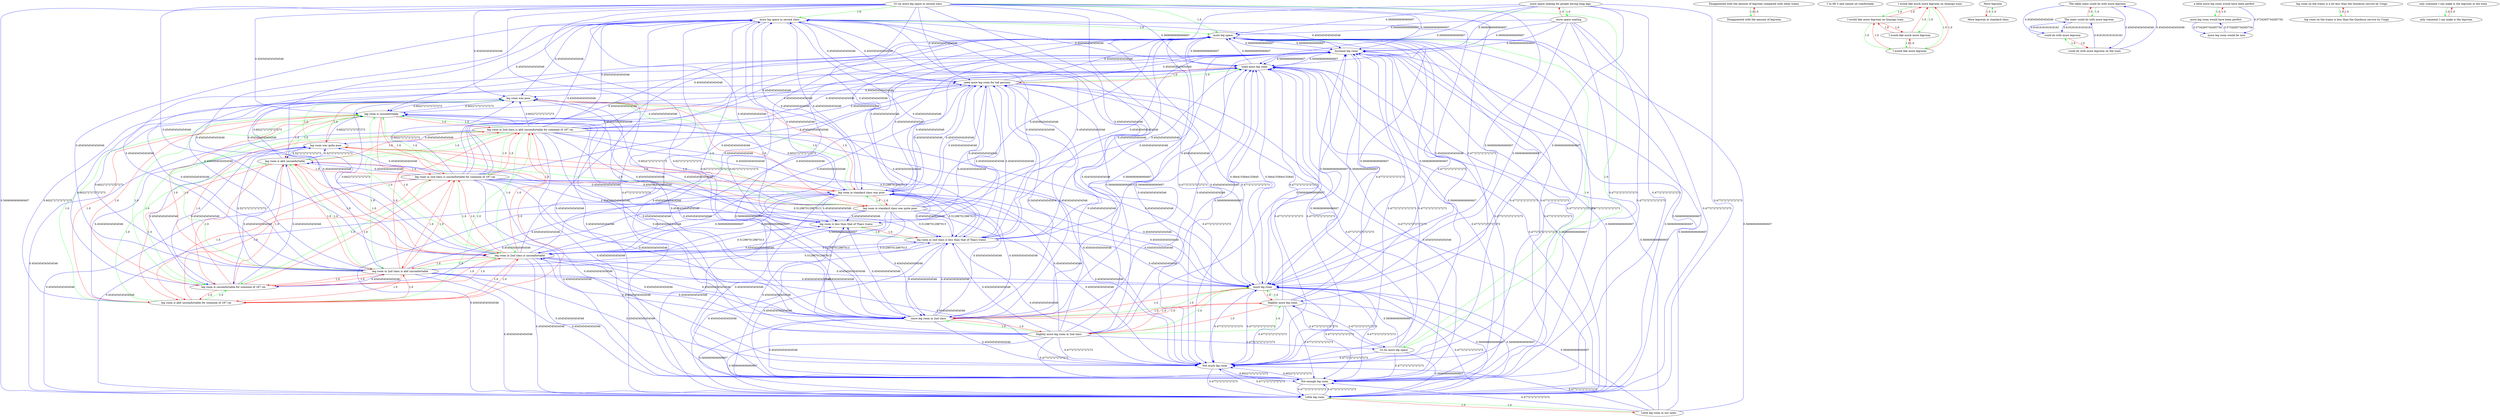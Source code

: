 digraph rawGraph {
"10 cm more leg space in second class";"more leg space in second class";"more leg space";"10 cm more leg space";"Disappointed with the amount of legroom compared with other trains";"Disappointed with the amount of legroom";"I 'm 6ft 5 and cannot sit comfortably";"I would like much more legroom on Quasigo train";"I would like more legroom on Quasigo train";"I would like more legroom";"I would like much more legroom";"Increase leg room";"Little leg room in our seats";"Little leg room";"More legroom";"More legroom in standard class";"Not enough leg room";"Not much leg room";"Slightly more leg room in 2nd class";"more leg room in 2nd class";"more leg room";"Slightly more leg room";"The table seats could do with more legroom";"The seats could do with more legroom";"a little more leg room would have been perfect";"more leg room would have been perfect";"could do with more legroom on the train";"could do with more legroom";"leg room in 2nd class is abit uncomfortable for someone of 187 cm";"leg room is abit uncomfortable for someone of 187 cm";"leg room is abit uncomfortable";"leg room is uncomfortable";"leg room is uncomfortable for someone of 187 cm";"leg room in 2nd class is abit uncomfortable";"leg room in 2nd class is uncomfortable";"leg room in 2nd class is uncomfortable for someone of 187 cm";"leg room in 2nd class is less than that of Thays trains";"leg room is less than that of Thays trains";"leg room in standard class was quite poor";"leg room in standard class was poor";"leg room was poor";"leg room was quite poor";"leg room on the trains is a lot less than the Quicksun service by Unigo";"leg room on the trains is less than the Quicksun service by Unigo";"more leg room would be nice";"more space seating for people having long legs";"more space seating";"need more leg room for tall persons";"need more leg room";"only comment I can make is the legroom in the train";"only comment I can make is the legroom";"10 cm more leg space in second class" -> "more leg space in second class" [label=1.0] [color=green]
"more leg space in second class" -> "more leg space" [label=1.0] [color=green]
"10 cm more leg space in second class" -> "10 cm more leg space" [label=1.0] [color=green]
"10 cm more leg space" -> "more leg space" [label=1.0] [color=green]
"10 cm more leg space in second class" -> "more leg space" [label=1.0] [color=green]
"Disappointed with the amount of legroom compared with other trains" -> "Disappointed with the amount of legroom" [label=1.0] [color=green]
"Disappointed with the amount of legroom" -> "Disappointed with the amount of legroom compared with other trains" [label=1.0] [color=red]
"I would like much more legroom on Quasigo train" -> "I would like more legroom on Quasigo train" [label=1.0] [color=green]
"I would like more legroom on Quasigo train" -> "I would like more legroom" [label=1.0] [color=green]
"I would like much more legroom on Quasigo train" -> "I would like much more legroom" [label=1.0] [color=green]
"I would like much more legroom" -> "I would like more legroom" [label=1.0] [color=green]
"I would like much more legroom on Quasigo train" -> "I would like more legroom" [label=1.0] [color=green]
"I would like more legroom on Quasigo train" -> "I would like much more legroom on Quasigo train" [label=1.0] [color=red]
"I would like more legroom on Quasigo train" -> "I would like much more legroom" [label=1.0] [color=red]
"I would like more legroom" -> "I would like much more legroom on Quasigo train" [label=1.0] [color=red]
"I would like more legroom" -> "I would like more legroom on Quasigo train" [label=1.0] [color=red]
"I would like more legroom" -> "I would like much more legroom" [label=1.0] [color=red]
"I would like much more legroom" -> "I would like much more legroom on Quasigo train" [label=1.0] [color=red]
"I would like much more legroom" -> "I would like more legroom on Quasigo train" [label=1.0] [color=red]
"Little leg room in our seats" -> "Little leg room" [label=1.0] [color=green]
"Little leg room" -> "Little leg room in our seats" [label=1.0] [color=red]
"Increase leg room" -> "Little leg room" [label=0.5606060606060607] [color=blue]
"Little leg room" -> "Increase leg room" [label=0.5606060606060607] [color=blue]
"More legroom in standard class" -> "More legroom" [label=1.0] [color=green]
"More legroom" -> "More legroom in standard class" [label=1.0] [color=red]
"Not enough leg room" -> "Not much leg room" [label=0.6022727272727273] [color=blue]
"Not much leg room" -> "Not enough leg room" [label=0.6022727272727273] [color=blue]
"Slightly more leg room in 2nd class" -> "more leg room in 2nd class" [label=1.0] [color=green]
"more leg room in 2nd class" -> "more leg room" [label=1.0] [color=green]
"Slightly more leg room in 2nd class" -> "Slightly more leg room" [label=1.0] [color=green]
"Slightly more leg room" -> "more leg room" [label=1.0] [color=green]
"Slightly more leg room in 2nd class" -> "more leg room" [label=1.0] [color=green]
"more leg room in 2nd class" -> "Slightly more leg room in 2nd class" [label=1.0] [color=red]
"more leg room in 2nd class" -> "Slightly more leg room" [label=1.0] [color=red]
"more leg room" -> "Slightly more leg room in 2nd class" [label=1.0] [color=red]
"more leg room" -> "more leg room in 2nd class" [label=1.0] [color=red]
"more leg room" -> "Slightly more leg room" [label=1.0] [color=red]
"Slightly more leg room" -> "Slightly more leg room in 2nd class" [label=1.0] [color=red]
"Slightly more leg room" -> "more leg room in 2nd class" [label=1.0] [color=red]
"more leg space" -> "more leg room" [label=0.5606060606060607] [color=blue]
"more leg room" -> "more leg space" [label=0.5606060606060607] [color=blue]
"10 cm more leg space" -> "Slightly more leg room" [label=0.4772727272727273] [color=blue]
"more leg space in second class" -> "more leg room in 2nd class" [label=0.6272727272727273] [color=blue]
"more leg room in 2nd class" -> "more leg space in second class" [label=0.6272727272727273] [color=blue]
"Slightly more leg room" -> "10 cm more leg space" [label=0.4772727272727273] [color=blue]
"Increase leg room" -> "more leg room" [label=0.5606060606060607] [color=blue]
"more leg room" -> "Increase leg room" [label=0.5606060606060607] [color=blue]
"more leg room" -> "Little leg room" [label=0.5606060606060607] [color=blue]
"Little leg room" -> "more leg room" [label=0.5606060606060607] [color=blue]
"The table seats could do with more legroom" -> "The seats could do with more legroom" [label=1.0] [color=green]
"The seats could do with more legroom" -> "The table seats could do with more legroom" [label=1.0] [color=red]
"a little more leg room would have been perfect" -> "more leg room would have been perfect" [label=1.0] [color=green]
"more leg room would have been perfect" -> "a little more leg room would have been perfect" [label=1.0] [color=red]
"could do with more legroom on the train" -> "could do with more legroom" [label=1.0] [color=green]
"could do with more legroom" -> "could do with more legroom on the train" [label=1.0] [color=red]
"could do with more legroom" -> "The seats could do with more legroom" [label=0.6161616161616161] [color=blue]
"The seats could do with more legroom" -> "could do with more legroom" [label=0.6161616161616161] [color=blue]
"The table seats could do with more legroom" -> "could do with more legroom on the train" [label=0.4545454545454546] [color=blue]
"could do with more legroom on the train" -> "The table seats could do with more legroom" [label=0.4545454545454546] [color=blue]
"leg room in 2nd class is abit uncomfortable for someone of 187 cm" -> "leg room is abit uncomfortable for someone of 187 cm" [label=1.0] [color=green]
"leg room is abit uncomfortable for someone of 187 cm" -> "leg room is abit uncomfortable" [label=1.0] [color=green]
"leg room is abit uncomfortable" -> "leg room is uncomfortable" [label=1.0] [color=green]
"leg room is abit uncomfortable for someone of 187 cm" -> "leg room is uncomfortable for someone of 187 cm" [label=1.0] [color=green]
"leg room is uncomfortable for someone of 187 cm" -> "leg room is uncomfortable" [label=1.0] [color=green]
"leg room in 2nd class is abit uncomfortable for someone of 187 cm" -> "leg room in 2nd class is abit uncomfortable" [label=1.0] [color=green]
"leg room in 2nd class is abit uncomfortable" -> "leg room is abit uncomfortable" [label=1.0] [color=green]
"leg room in 2nd class is abit uncomfortable" -> "leg room in 2nd class is uncomfortable" [label=1.0] [color=green]
"leg room in 2nd class is uncomfortable" -> "leg room is uncomfortable" [label=1.0] [color=green]
"leg room in 2nd class is abit uncomfortable for someone of 187 cm" -> "leg room in 2nd class is uncomfortable for someone of 187 cm" [label=1.0] [color=green]
"leg room in 2nd class is uncomfortable for someone of 187 cm" -> "leg room is uncomfortable for someone of 187 cm" [label=1.0] [color=green]
"leg room in 2nd class is uncomfortable for someone of 187 cm" -> "leg room in 2nd class is uncomfortable" [label=1.0] [color=green]
"leg room in 2nd class is abit uncomfortable for someone of 187 cm" -> "leg room in 2nd class is uncomfortable" [label=1.0] [color=green]
"leg room in 2nd class is abit uncomfortable for someone of 187 cm" -> "leg room is abit uncomfortable" [label=1.0] [color=green]
"leg room in 2nd class is abit uncomfortable for someone of 187 cm" -> "leg room is uncomfortable for someone of 187 cm" [label=1.0] [color=green]
"leg room is abit uncomfortable for someone of 187 cm" -> "leg room is uncomfortable" [label=1.0] [color=green]
"leg room in 2nd class is abit uncomfortable" -> "leg room is uncomfortable" [label=1.0] [color=green]
"leg room in 2nd class is uncomfortable for someone of 187 cm" -> "leg room is uncomfortable" [label=1.0] [color=green]
"leg room in 2nd class is abit uncomfortable for someone of 187 cm" -> "leg room is uncomfortable" [label=1.0] [color=green]
"leg room is abit uncomfortable for someone of 187 cm" -> "leg room in 2nd class is abit uncomfortable for someone of 187 cm" [label=1.0] [color=red]
"leg room is abit uncomfortable for someone of 187 cm" -> "leg room in 2nd class is abit uncomfortable" [label=1.0] [color=red]
"leg room is abit uncomfortable for someone of 187 cm" -> "leg room in 2nd class is uncomfortable" [label=1.0] [color=red]
"leg room is abit uncomfortable for someone of 187 cm" -> "leg room in 2nd class is uncomfortable for someone of 187 cm" [label=1.0] [color=red]
"leg room is abit uncomfortable" -> "leg room in 2nd class is abit uncomfortable for someone of 187 cm" [label=1.0] [color=red]
"leg room is abit uncomfortable" -> "leg room is abit uncomfortable for someone of 187 cm" [label=1.0] [color=red]
"leg room is abit uncomfortable" -> "leg room is uncomfortable for someone of 187 cm" [label=1.0] [color=red]
"leg room is abit uncomfortable" -> "leg room in 2nd class is abit uncomfortable" [label=1.0] [color=red]
"leg room is abit uncomfortable" -> "leg room in 2nd class is uncomfortable" [label=1.0] [color=red]
"leg room is abit uncomfortable" -> "leg room in 2nd class is uncomfortable for someone of 187 cm" [label=1.0] [color=red]
"leg room is uncomfortable" -> "leg room in 2nd class is abit uncomfortable for someone of 187 cm" [label=1.0] [color=red]
"leg room is uncomfortable" -> "leg room is abit uncomfortable for someone of 187 cm" [label=1.0] [color=red]
"leg room is uncomfortable" -> "leg room is abit uncomfortable" [label=1.0] [color=red]
"leg room is uncomfortable" -> "leg room is uncomfortable for someone of 187 cm" [label=1.0] [color=red]
"leg room is uncomfortable" -> "leg room in 2nd class is abit uncomfortable" [label=1.0] [color=red]
"leg room is uncomfortable" -> "leg room in 2nd class is uncomfortable" [label=1.0] [color=red]
"leg room is uncomfortable" -> "leg room in 2nd class is uncomfortable for someone of 187 cm" [label=1.0] [color=red]
"leg room is uncomfortable for someone of 187 cm" -> "leg room in 2nd class is abit uncomfortable for someone of 187 cm" [label=1.0] [color=red]
"leg room is uncomfortable for someone of 187 cm" -> "leg room is abit uncomfortable for someone of 187 cm" [label=1.0] [color=red]
"leg room is uncomfortable for someone of 187 cm" -> "leg room is abit uncomfortable" [label=1.0] [color=red]
"leg room is uncomfortable for someone of 187 cm" -> "leg room in 2nd class is abit uncomfortable" [label=1.0] [color=red]
"leg room is uncomfortable for someone of 187 cm" -> "leg room in 2nd class is uncomfortable" [label=1.0] [color=red]
"leg room is uncomfortable for someone of 187 cm" -> "leg room in 2nd class is uncomfortable for someone of 187 cm" [label=1.0] [color=red]
"leg room in 2nd class is abit uncomfortable" -> "leg room in 2nd class is abit uncomfortable for someone of 187 cm" [label=1.0] [color=red]
"leg room in 2nd class is abit uncomfortable" -> "leg room is abit uncomfortable for someone of 187 cm" [label=1.0] [color=red]
"leg room in 2nd class is abit uncomfortable" -> "leg room is uncomfortable for someone of 187 cm" [label=1.0] [color=red]
"leg room in 2nd class is abit uncomfortable" -> "leg room in 2nd class is uncomfortable for someone of 187 cm" [label=1.0] [color=red]
"leg room in 2nd class is uncomfortable" -> "leg room in 2nd class is abit uncomfortable for someone of 187 cm" [label=1.0] [color=red]
"leg room in 2nd class is uncomfortable" -> "leg room is abit uncomfortable for someone of 187 cm" [label=1.0] [color=red]
"leg room in 2nd class is uncomfortable" -> "leg room is abit uncomfortable" [label=1.0] [color=red]
"leg room in 2nd class is uncomfortable" -> "leg room is uncomfortable for someone of 187 cm" [label=1.0] [color=red]
"leg room in 2nd class is uncomfortable" -> "leg room in 2nd class is abit uncomfortable" [label=1.0] [color=red]
"leg room in 2nd class is uncomfortable" -> "leg room in 2nd class is uncomfortable for someone of 187 cm" [label=1.0] [color=red]
"leg room in 2nd class is uncomfortable for someone of 187 cm" -> "leg room in 2nd class is abit uncomfortable for someone of 187 cm" [label=1.0] [color=red]
"leg room in 2nd class is uncomfortable for someone of 187 cm" -> "leg room is abit uncomfortable for someone of 187 cm" [label=1.0] [color=red]
"leg room in 2nd class is uncomfortable for someone of 187 cm" -> "leg room is abit uncomfortable" [label=1.0] [color=red]
"leg room in 2nd class is uncomfortable for someone of 187 cm" -> "leg room in 2nd class is abit uncomfortable" [label=1.0] [color=red]
"more leg room in 2nd class" -> "leg room in 2nd class is uncomfortable" [label=0.4545454545454546] [color=blue]
"leg room in 2nd class is uncomfortable" -> "more leg room in 2nd class" [label=0.4545454545454546] [color=blue]
"leg room in 2nd class is less than that of Thays trains" -> "leg room is less than that of Thays trains" [label=1.0] [color=green]
"leg room is less than that of Thays trains" -> "leg room in 2nd class is less than that of Thays trains" [label=1.0] [color=red]
"leg room in 2nd class is uncomfortable" -> "leg room in 2nd class is less than that of Thays trains" [label=0.512987012987013] [color=blue]
"leg room in 2nd class is less than that of Thays trains" -> "leg room in 2nd class is uncomfortable" [label=0.512987012987013] [color=blue]
"leg room in standard class was quite poor" -> "leg room in standard class was poor" [label=1.0] [color=green]
"leg room in standard class was poor" -> "leg room was poor" [label=1.0] [color=green]
"leg room in standard class was quite poor" -> "leg room was quite poor" [label=1.0] [color=green]
"leg room was quite poor" -> "leg room was poor" [label=1.0] [color=green]
"leg room in standard class was quite poor" -> "leg room was poor" [label=1.0] [color=green]
"leg room in standard class was poor" -> "leg room in standard class was quite poor" [label=1.0] [color=red]
"leg room in standard class was poor" -> "leg room was quite poor" [label=1.0] [color=red]
"leg room was poor" -> "leg room in standard class was quite poor" [label=1.0] [color=red]
"leg room was poor" -> "leg room in standard class was poor" [label=1.0] [color=red]
"leg room was poor" -> "leg room was quite poor" [label=1.0] [color=red]
"leg room was quite poor" -> "leg room in standard class was quite poor" [label=1.0] [color=red]
"leg room was quite poor" -> "leg room in standard class was poor" [label=1.0] [color=red]
"leg room was poor" -> "leg room is uncomfortable" [label=0.6022727272727273] [color=blue]
"leg room is uncomfortable" -> "leg room was poor" [label=0.6022727272727273] [color=blue]
"leg room is uncomfortable for someone of 187 cm" -> "leg room was quite poor" [label=0.4545454545454546] [color=blue]
"leg room is abit uncomfortable" -> "leg room was quite poor" [label=0.5272727272727273] [color=blue]
"leg room in 2nd class is uncomfortable" -> "leg room in standard class was poor" [label=0.5606060606060607] [color=blue]
"leg room was quite poor" -> "leg room is uncomfortable for someone of 187 cm" [label=0.4545454545454546] [color=blue]
"leg room was quite poor" -> "leg room is abit uncomfortable" [label=0.5272727272727273] [color=blue]
"leg room in standard class was poor" -> "leg room in 2nd class is uncomfortable" [label=0.5606060606060607] [color=blue]
"leg room on the trains is a lot less than the Quicksun service by Unigo" -> "leg room on the trains is less than the Quicksun service by Unigo" [label=1.0] [color=green]
"leg room on the trains is less than the Quicksun service by Unigo" -> "leg room on the trains is a lot less than the Quicksun service by Unigo" [label=1.0] [color=red]
"more leg room would be nice" -> "more leg room would have been perfect" [label=0.5734265734265734] [color=blue]
"more leg room would have been perfect" -> "more leg room would be nice" [label=0.5734265734265734] [color=blue]
"more space seating for people having long legs" -> "more space seating" [label=1.0] [color=green]
"more space seating" -> "more space seating for people having long legs" [label=1.0] [color=red]
"more space seating" -> "more leg room" [label=0.5606060606060607] [color=blue]
"need more leg room for tall persons" -> "need more leg room" [label=1.0] [color=green]
"need more leg room" -> "need more leg room for tall persons" [label=1.0] [color=red]
"Not enough leg room" -> "need more leg room" [label=0.4772727272727273] [color=blue]
"need more leg room" -> "Not enough leg room" [label=0.4772727272727273] [color=blue]
"more leg room" -> "need more leg room" [label=0.5844155844155845] [color=blue]
"need more leg room" -> "more leg room" [label=0.5844155844155845] [color=blue]
"more leg room in 2nd class" -> "need more leg room for tall persons" [label=0.4545454545454546] [color=blue]
"need more leg room for tall persons" -> "more leg room in 2nd class" [label=0.5454545454545454] [color=blue]
"need more leg room for tall persons" -> "more leg space in second class" [label=0.4545454545454546] [color=blue]
"need more leg room" -> "Not much leg room" [label=0.4772727272727273] [color=blue]
"Not much leg room" -> "need more leg room" [label=0.4772727272727273] [color=blue]
"only comment I can make is the legroom in the train" -> "only comment I can make is the legroom" [label=1.0] [color=green]
"only comment I can make is the legroom" -> "only comment I can make is the legroom in the train" [label=1.0] [color=red]
"10 cm more leg space in second class" -> "more leg room in 2nd class" [label=0.6272727272727273] [color=blue]
"10 cm more leg space in second class" -> "Slightly more leg room" [label=0.4772727272727273] [color=blue]
"10 cm more leg space in second class" -> "more leg room" [label=0.5606060606060607] [color=blue]
"more leg space in second class" -> "need more leg room for tall persons" [label=0.4545454545454546] [color=blue]
"more leg space in second class" -> "more leg room" [label=0.4545454545454546] [color=blue]
"more leg space in second class" -> "leg room in 2nd class is uncomfortable" [label=0.4545454545454546] [color=blue]
"more leg space" -> "Increase leg room" [label=0.5606060606060607] [color=blue]
"more leg space" -> "need more leg room" [label=0.5606060606060607] [color=blue]
"more leg space" -> "Little leg room" [label=0.5606060606060607] [color=blue]
"10 cm more leg space" -> "Increase leg room" [label=0.5606060606060607] [color=blue]
"10 cm more leg space" -> "need more leg room" [label=0.5606060606060607] [color=blue]
"10 cm more leg space" -> "Little leg room" [label=0.5606060606060607] [color=blue]
"10 cm more leg space" -> "more leg room" [label=0.5606060606060607] [color=blue]
"Increase leg room" -> "more leg space" [label=0.5606060606060607] [color=blue]
"Increase leg room" -> "need more leg room" [label=0.5606060606060607] [color=blue]
"Little leg room in our seats" -> "Increase leg room" [label=0.5606060606060607] [color=blue]
"Little leg room in our seats" -> "more leg room" [label=0.5606060606060607] [color=blue]
"Little leg room" -> "more leg space" [label=0.5606060606060607] [color=blue]
"Little leg room" -> "need more leg room" [label=0.5606060606060607] [color=blue]
"Not enough leg room" -> "more leg room" [label=0.4772727272727273] [color=blue]
"Not much leg room" -> "more leg room" [label=0.4772727272727273] [color=blue]
"Slightly more leg room in 2nd class" -> "10 cm more leg space" [label=0.4772727272727273] [color=blue]
"Slightly more leg room in 2nd class" -> "need more leg room for tall persons" [label=0.4545454545454546] [color=blue]
"Slightly more leg room in 2nd class" -> "more leg space" [label=0.5606060606060607] [color=blue]
"Slightly more leg room in 2nd class" -> "Increase leg room" [label=0.5606060606060607] [color=blue]
"Slightly more leg room in 2nd class" -> "need more leg room" [label=0.5606060606060607] [color=blue]
"Slightly more leg room in 2nd class" -> "Little leg room" [label=0.5606060606060607] [color=blue]
"Slightly more leg room in 2nd class" -> "leg room in 2nd class is uncomfortable" [label=0.4545454545454546] [color=blue]
"Slightly more leg room in 2nd class" -> "more leg space in second class" [label=0.4545454545454546] [color=blue]
"more leg room in 2nd class" -> "leg room is uncomfortable" [label=0.4545454545454546] [color=blue]
"more leg room in 2nd class" -> "leg room in 2nd class is less than that of Thays trains" [label=0.4545454545454546] [color=blue]
"more leg room in 2nd class" -> "more leg space" [label=0.5606060606060607] [color=blue]
"more leg room in 2nd class" -> "leg room in standard class was poor" [label=0.4545454545454546] [color=blue]
"more leg room in 2nd class" -> "Increase leg room" [label=0.5606060606060607] [color=blue]
"more leg room in 2nd class" -> "need more leg room" [label=0.4545454545454546] [color=blue]
"more leg room in 2nd class" -> "Little leg room" [label=0.5606060606060607] [color=blue]
"more leg room" -> "Not enough leg room" [label=0.4772727272727273] [color=blue]
"more leg room" -> "Not much leg room" [label=0.4772727272727273] [color=blue]
"Slightly more leg room" -> "more leg space" [label=0.4772727272727273] [color=blue]
"Slightly more leg room" -> "Increase leg room" [label=0.4772727272727273] [color=blue]
"Slightly more leg room" -> "need more leg room" [label=0.4772727272727273] [color=blue]
"Slightly more leg room" -> "Not enough leg room" [label=0.4772727272727273] [color=blue]
"Slightly more leg room" -> "Not much leg room" [label=0.4772727272727273] [color=blue]
"Slightly more leg room" -> "Little leg room" [label=0.4772727272727273] [color=blue]
"The table seats could do with more legroom" -> "could do with more legroom" [label=0.4545454545454546] [color=blue]
"a little more leg room would have been perfect" -> "more leg room would be nice" [label=0.5734265734265734] [color=blue]
"could do with more legroom on the train" -> "The seats could do with more legroom" [label=0.6161616161616161] [color=blue]
"leg room in 2nd class is abit uncomfortable for someone of 187 cm" -> "leg room in 2nd class is less than that of Thays trains" [label=0.512987012987013] [color=blue]
"leg room in 2nd class is abit uncomfortable for someone of 187 cm" -> "leg room was poor" [label=0.6022727272727273] [color=blue]
"leg room in 2nd class is abit uncomfortable for someone of 187 cm" -> "more leg room in 2nd class" [label=0.4545454545454546] [color=blue]
"leg room in 2nd class is abit uncomfortable for someone of 187 cm" -> "leg room was quite poor" [label=0.4545454545454546] [color=blue]
"leg room in 2nd class is abit uncomfortable for someone of 187 cm" -> "leg room in standard class was poor" [label=0.4545454545454546] [color=blue]
"leg room is abit uncomfortable for someone of 187 cm" -> "leg room was poor" [label=0.6022727272727273] [color=blue]
"leg room is abit uncomfortable for someone of 187 cm" -> "leg room was quite poor" [label=0.4545454545454546] [color=blue]
"leg room is abit uncomfortable" -> "leg room was poor" [label=0.6022727272727273] [color=blue]
"leg room is abit uncomfortable" -> "leg room is uncomfortable for someone of 187 cm" [label=0.4545454545454546] [color=blue]
"leg room is uncomfortable for someone of 187 cm" -> "leg room was poor" [label=0.6022727272727273] [color=blue]
"leg room is uncomfortable for someone of 187 cm" -> "leg room is abit uncomfortable" [label=0.4545454545454546] [color=blue]
"leg room in 2nd class is abit uncomfortable" -> "leg room in 2nd class is less than that of Thays trains" [label=0.512987012987013] [color=blue]
"leg room in 2nd class is abit uncomfortable" -> "leg room was poor" [label=0.6022727272727273] [color=blue]
"leg room in 2nd class is abit uncomfortable" -> "more leg room in 2nd class" [label=0.4545454545454546] [color=blue]
"leg room in 2nd class is abit uncomfortable" -> "leg room was quite poor" [label=0.5272727272727273] [color=blue]
"leg room in 2nd class is abit uncomfortable" -> "leg room in standard class was poor" [label=0.4545454545454546] [color=blue]
"leg room in 2nd class is abit uncomfortable" -> "leg room is uncomfortable for someone of 187 cm" [label=0.4545454545454546] [color=blue]
"leg room in 2nd class is uncomfortable" -> "leg room was poor" [label=0.6022727272727273] [color=blue]
"leg room in 2nd class is uncomfortable" -> "need more leg room for tall persons" [label=0.4545454545454546] [color=blue]
"leg room in 2nd class is uncomfortable" -> "more leg space" [label=0.4545454545454546] [color=blue]
"leg room in 2nd class is uncomfortable" -> "Increase leg room" [label=0.4545454545454546] [color=blue]
"leg room in 2nd class is uncomfortable" -> "need more leg room" [label=0.4545454545454546] [color=blue]
"leg room in 2nd class is uncomfortable" -> "Little leg room" [label=0.4545454545454546] [color=blue]
"leg room in 2nd class is uncomfortable" -> "leg room is less than that of Thays trains" [label=0.512987012987013] [color=blue]
"leg room in 2nd class is uncomfortable" -> "more leg room" [label=0.4545454545454546] [color=blue]
"leg room in 2nd class is uncomfortable" -> "more leg space in second class" [label=0.4545454545454546] [color=blue]
"leg room in 2nd class is uncomfortable for someone of 187 cm" -> "leg room in 2nd class is less than that of Thays trains" [label=0.512987012987013] [color=blue]
"leg room in 2nd class is uncomfortable for someone of 187 cm" -> "more leg room" [label=0.4545454545454546] [color=blue]
"leg room in 2nd class is uncomfortable for someone of 187 cm" -> "leg room was poor" [label=0.6022727272727273] [color=blue]
"leg room in 2nd class is uncomfortable for someone of 187 cm" -> "more leg room in 2nd class" [label=0.4545454545454546] [color=blue]
"leg room in 2nd class is uncomfortable for someone of 187 cm" -> "need more leg room for tall persons" [label=0.4545454545454546] [color=blue]
"leg room in 2nd class is uncomfortable for someone of 187 cm" -> "leg room was quite poor" [label=0.4545454545454546] [color=blue]
"leg room in 2nd class is uncomfortable for someone of 187 cm" -> "more leg space" [label=0.4545454545454546] [color=blue]
"leg room in 2nd class is uncomfortable for someone of 187 cm" -> "leg room in standard class was poor" [label=0.4545454545454546] [color=blue]
"leg room in 2nd class is uncomfortable for someone of 187 cm" -> "leg room is abit uncomfortable" [label=0.4545454545454546] [color=blue]
"leg room in 2nd class is uncomfortable for someone of 187 cm" -> "Increase leg room" [label=0.4545454545454546] [color=blue]
"leg room in 2nd class is uncomfortable for someone of 187 cm" -> "need more leg room" [label=0.4545454545454546] [color=blue]
"leg room in 2nd class is uncomfortable for someone of 187 cm" -> "Little leg room" [label=0.4545454545454546] [color=blue]
"leg room in 2nd class is uncomfortable for someone of 187 cm" -> "leg room is less than that of Thays trains" [label=0.4545454545454546] [color=blue]
"leg room in 2nd class is uncomfortable for someone of 187 cm" -> "more leg space in second class" [label=0.4545454545454546] [color=blue]
"leg room in 2nd class is less than that of Thays trains" -> "more leg room" [label=0.4545454545454546] [color=blue]
"leg room in 2nd class is less than that of Thays trains" -> "leg room is uncomfortable" [label=0.4545454545454546] [color=blue]
"leg room in 2nd class is less than that of Thays trains" -> "leg room was poor" [label=0.4545454545454546] [color=blue]
"leg room in 2nd class is less than that of Thays trains" -> "need more leg room for tall persons" [label=0.4545454545454546] [color=blue]
"leg room in 2nd class is less than that of Thays trains" -> "more leg room in 2nd class" [label=0.4545454545454546] [color=blue]
"leg room in 2nd class is less than that of Thays trains" -> "more leg space" [label=0.4545454545454546] [color=blue]
"leg room in 2nd class is less than that of Thays trains" -> "leg room in standard class was poor" [label=0.4545454545454546] [color=blue]
"leg room in 2nd class is less than that of Thays trains" -> "Increase leg room" [label=0.4545454545454546] [color=blue]
"leg room in 2nd class is less than that of Thays trains" -> "need more leg room" [label=0.4545454545454546] [color=blue]
"leg room in 2nd class is less than that of Thays trains" -> "Little leg room" [label=0.4545454545454546] [color=blue]
"leg room in 2nd class is less than that of Thays trains" -> "more leg space in second class" [label=0.4545454545454546] [color=blue]
"leg room in standard class was quite poor" -> "leg room is uncomfortable for someone of 187 cm" [label=0.4545454545454546] [color=blue]
"leg room in standard class was quite poor" -> "leg room is uncomfortable" [label=0.6022727272727273] [color=blue]
"leg room in standard class was quite poor" -> "leg room is abit uncomfortable" [label=0.4545454545454546] [color=blue]
"leg room in standard class was quite poor" -> "leg room in 2nd class is uncomfortable" [label=0.5606060606060607] [color=blue]
"leg room in standard class was poor" -> "leg room in 2nd class is less than that of Thays trains" [label=0.512987012987013] [color=blue]
"leg room in standard class was poor" -> "more leg room" [label=0.4545454545454546] [color=blue]
"leg room in standard class was poor" -> "leg room is uncomfortable" [label=0.6022727272727273] [color=blue]
"leg room in standard class was poor" -> "need more leg room for tall persons" [label=0.4545454545454546] [color=blue]
"leg room in standard class was poor" -> "more leg room in 2nd class" [label=0.4545454545454546] [color=blue]
"leg room in standard class was poor" -> "more leg space" [label=0.4545454545454546] [color=blue]
"leg room in standard class was poor" -> "Increase leg room" [label=0.4545454545454546] [color=blue]
"leg room in standard class was poor" -> "need more leg room" [label=0.4545454545454546] [color=blue]
"leg room in standard class was poor" -> "Little leg room" [label=0.4545454545454546] [color=blue]
"leg room in standard class was poor" -> "leg room is less than that of Thays trains" [label=0.4545454545454546] [color=blue]
"leg room in standard class was poor" -> "more leg space in second class" [label=0.4545454545454546] [color=blue]
"leg room was quite poor" -> "leg room is uncomfortable" [label=0.6022727272727273] [color=blue]
"more space seating for people having long legs" -> "more leg room" [label=0.5606060606060607] [color=blue]
"more space seating" -> "Not enough leg room" [label=0.4772727272727273] [color=blue]
"more space seating" -> "more leg space" [label=0.5606060606060607] [color=blue]
"more space seating" -> "Increase leg room" [label=0.5606060606060607] [color=blue]
"more space seating" -> "need more leg room" [label=0.5606060606060607] [color=blue]
"more space seating" -> "Little leg room" [label=0.4772727272727273] [color=blue]
"more space seating" -> "Not much leg room" [label=0.4772727272727273] [color=blue]
"need more leg room for tall persons" -> "leg room in 2nd class is less than that of Thays trains" [label=0.4545454545454546] [color=blue]
"need more leg room for tall persons" -> "Not enough leg room" [label=0.4772727272727273] [color=blue]
"need more leg room for tall persons" -> "more leg room" [label=0.4545454545454546] [color=blue]
"need more leg room for tall persons" -> "leg room is uncomfortable" [label=0.4545454545454546] [color=blue]
"need more leg room for tall persons" -> "more leg space" [label=0.4545454545454546] [color=blue]
"need more leg room for tall persons" -> "leg room in standard class was poor" [label=0.4545454545454546] [color=blue]
"need more leg room for tall persons" -> "Increase leg room" [label=0.4545454545454546] [color=blue]
"need more leg room for tall persons" -> "Not much leg room" [label=0.4772727272727273] [color=blue]
"need more leg room for tall persons" -> "Little leg room" [label=0.4545454545454546] [color=blue]
"need more leg room for tall persons" -> "leg room in 2nd class is uncomfortable" [label=0.4545454545454546] [color=blue]
"need more leg room" -> "more leg space" [label=0.5606060606060607] [color=blue]
"need more leg room" -> "Increase leg room" [label=0.5606060606060607] [color=blue]
"need more leg room" -> "Little leg room" [label=0.4772727272727273] [color=blue]
"10 cm more leg space in second class" -> "leg room in 2nd class is less than that of Thays trains" [label=0.4545454545454546] [color=blue]
"10 cm more leg space in second class" -> "Not enough leg room" [label=0.4772727272727273] [color=blue]
"10 cm more leg space in second class" -> "leg room is uncomfortable" [label=0.4545454545454546] [color=blue]
"10 cm more leg space in second class" -> "need more leg room for tall persons" [label=0.4545454545454546] [color=blue]
"10 cm more leg space in second class" -> "leg room in standard class was poor" [label=0.4545454545454546] [color=blue]
"10 cm more leg space in second class" -> "Increase leg room" [label=0.5606060606060607] [color=blue]
"10 cm more leg space in second class" -> "need more leg room" [label=0.5606060606060607] [color=blue]
"10 cm more leg space in second class" -> "Not much leg room" [label=0.4772727272727273] [color=blue]
"10 cm more leg space in second class" -> "Little leg room" [label=0.5606060606060607] [color=blue]
"10 cm more leg space in second class" -> "leg room in 2nd class is uncomfortable" [label=0.4545454545454546] [color=blue]
"more leg space in second class" -> "leg room in 2nd class is less than that of Thays trains" [label=0.4545454545454546] [color=blue]
"more leg space in second class" -> "Not enough leg room" [label=0.4545454545454546] [color=blue]
"more leg space in second class" -> "leg room is uncomfortable" [label=0.4545454545454546] [color=blue]
"more leg space in second class" -> "leg room was poor" [label=0.4545454545454546] [color=blue]
"more leg space in second class" -> "leg room in standard class was poor" [label=0.4545454545454546] [color=blue]
"more leg space in second class" -> "Increase leg room" [label=0.4545454545454546] [color=blue]
"more leg space in second class" -> "need more leg room" [label=0.4545454545454546] [color=blue]
"more leg space in second class" -> "Little leg room" [label=0.4545454545454546] [color=blue]
"more leg space in second class" -> "Not much leg room" [label=0.4545454545454546] [color=blue]
"more leg space in second class" -> "leg room is less than that of Thays trains" [label=0.4545454545454546] [color=blue]
"more leg space" -> "Not enough leg room" [label=0.4772727272727273] [color=blue]
"more leg space" -> "Not much leg room" [label=0.4772727272727273] [color=blue]
"10 cm more leg space" -> "Not enough leg room" [label=0.4772727272727273] [color=blue]
"10 cm more leg space" -> "Not much leg room" [label=0.4772727272727273] [color=blue]
"Increase leg room" -> "Not enough leg room" [label=0.4772727272727273] [color=blue]
"Increase leg room" -> "Not much leg room" [label=0.4772727272727273] [color=blue]
"Little leg room in our seats" -> "Not enough leg room" [label=0.4772727272727273] [color=blue]
"Little leg room in our seats" -> "more leg space" [label=0.5606060606060607] [color=blue]
"Little leg room in our seats" -> "need more leg room" [label=0.5606060606060607] [color=blue]
"Little leg room in our seats" -> "Not much leg room" [label=0.4772727272727273] [color=blue]
"Little leg room" -> "Not enough leg room" [label=0.4772727272727273] [color=blue]
"Little leg room" -> "Not much leg room" [label=0.4772727272727273] [color=blue]
"Not enough leg room" -> "more leg space" [label=0.4772727272727273] [color=blue]
"Not enough leg room" -> "Increase leg room" [label=0.4772727272727273] [color=blue]
"Not enough leg room" -> "Little leg room" [label=0.4772727272727273] [color=blue]
"Not much leg room" -> "more leg space" [label=0.4772727272727273] [color=blue]
"Not much leg room" -> "Increase leg room" [label=0.4772727272727273] [color=blue]
"Not much leg room" -> "Little leg room" [label=0.4772727272727273] [color=blue]
"Slightly more leg room in 2nd class" -> "leg room in 2nd class is less than that of Thays trains" [label=0.4545454545454546] [color=blue]
"Slightly more leg room in 2nd class" -> "Not enough leg room" [label=0.4772727272727273] [color=blue]
"Slightly more leg room in 2nd class" -> "leg room is uncomfortable" [label=0.4545454545454546] [color=blue]
"Slightly more leg room in 2nd class" -> "leg room was poor" [label=0.4545454545454546] [color=blue]
"Slightly more leg room in 2nd class" -> "leg room in standard class was poor" [label=0.4545454545454546] [color=blue]
"Slightly more leg room in 2nd class" -> "Not much leg room" [label=0.4772727272727273] [color=blue]
"Slightly more leg room in 2nd class" -> "leg room is less than that of Thays trains" [label=0.4545454545454546] [color=blue]
"more leg room in 2nd class" -> "Not enough leg room" [label=0.4545454545454546] [color=blue]
"more leg room in 2nd class" -> "leg room was poor" [label=0.4545454545454546] [color=blue]
"more leg room in 2nd class" -> "Not much leg room" [label=0.4545454545454546] [color=blue]
"more leg room in 2nd class" -> "leg room is less than that of Thays trains" [label=0.4545454545454546] [color=blue]
"leg room in 2nd class is abit uncomfortable for someone of 187 cm" -> "Not enough leg room" [label=0.4545454545454546] [color=blue]
"leg room in 2nd class is abit uncomfortable for someone of 187 cm" -> "more leg room" [label=0.4545454545454546] [color=blue]
"leg room in 2nd class is abit uncomfortable for someone of 187 cm" -> "need more leg room for tall persons" [label=0.4545454545454546] [color=blue]
"leg room in 2nd class is abit uncomfortable for someone of 187 cm" -> "more leg space" [label=0.4545454545454546] [color=blue]
"leg room in 2nd class is abit uncomfortable for someone of 187 cm" -> "Increase leg room" [label=0.4545454545454546] [color=blue]
"leg room in 2nd class is abit uncomfortable for someone of 187 cm" -> "need more leg room" [label=0.4545454545454546] [color=blue]
"leg room in 2nd class is abit uncomfortable for someone of 187 cm" -> "Not much leg room" [label=0.4545454545454546] [color=blue]
"leg room in 2nd class is abit uncomfortable for someone of 187 cm" -> "Little leg room" [label=0.4545454545454546] [color=blue]
"leg room in 2nd class is abit uncomfortable for someone of 187 cm" -> "leg room is less than that of Thays trains" [label=0.4545454545454546] [color=blue]
"leg room in 2nd class is abit uncomfortable for someone of 187 cm" -> "more leg space in second class" [label=0.4545454545454546] [color=blue]
"leg room in 2nd class is abit uncomfortable" -> "Not enough leg room" [label=0.4545454545454546] [color=blue]
"leg room in 2nd class is abit uncomfortable" -> "more leg room" [label=0.4545454545454546] [color=blue]
"leg room in 2nd class is abit uncomfortable" -> "need more leg room for tall persons" [label=0.4545454545454546] [color=blue]
"leg room in 2nd class is abit uncomfortable" -> "more leg space" [label=0.4545454545454546] [color=blue]
"leg room in 2nd class is abit uncomfortable" -> "Increase leg room" [label=0.4545454545454546] [color=blue]
"leg room in 2nd class is abit uncomfortable" -> "need more leg room" [label=0.4545454545454546] [color=blue]
"leg room in 2nd class is abit uncomfortable" -> "Not much leg room" [label=0.4545454545454546] [color=blue]
"leg room in 2nd class is abit uncomfortable" -> "Little leg room" [label=0.4545454545454546] [color=blue]
"leg room in 2nd class is abit uncomfortable" -> "leg room is less than that of Thays trains" [label=0.4545454545454546] [color=blue]
"leg room in 2nd class is abit uncomfortable" -> "more leg space in second class" [label=0.4545454545454546] [color=blue]
"leg room in 2nd class is uncomfortable" -> "Not enough leg room" [label=0.4545454545454546] [color=blue]
"leg room in 2nd class is uncomfortable" -> "Not much leg room" [label=0.4545454545454546] [color=blue]
"leg room in 2nd class is uncomfortable for someone of 187 cm" -> "Not enough leg room" [label=0.4545454545454546] [color=blue]
"leg room in 2nd class is uncomfortable for someone of 187 cm" -> "Not much leg room" [label=0.4545454545454546] [color=blue]
"leg room in 2nd class is less than that of Thays trains" -> "Not enough leg room" [label=0.4545454545454546] [color=blue]
"leg room in 2nd class is less than that of Thays trains" -> "Not much leg room" [label=0.4545454545454546] [color=blue]
"leg room in standard class was quite poor" -> "leg room in 2nd class is less than that of Thays trains" [label=0.512987012987013] [color=blue]
"leg room in standard class was quite poor" -> "Not enough leg room" [label=0.4545454545454546] [color=blue]
"leg room in standard class was quite poor" -> "more leg room" [label=0.4545454545454546] [color=blue]
"leg room in standard class was quite poor" -> "more leg room in 2nd class" [label=0.4545454545454546] [color=blue]
"leg room in standard class was quite poor" -> "need more leg room for tall persons" [label=0.4545454545454546] [color=blue]
"leg room in standard class was quite poor" -> "more leg space" [label=0.4545454545454546] [color=blue]
"leg room in standard class was quite poor" -> "Increase leg room" [label=0.4545454545454546] [color=blue]
"leg room in standard class was quite poor" -> "need more leg room" [label=0.4545454545454546] [color=blue]
"leg room in standard class was quite poor" -> "Not much leg room" [label=0.4545454545454546] [color=blue]
"leg room in standard class was quite poor" -> "Little leg room" [label=0.4545454545454546] [color=blue]
"leg room in standard class was quite poor" -> "leg room is less than that of Thays trains" [label=0.4545454545454546] [color=blue]
"leg room in standard class was quite poor" -> "more leg space in second class" [label=0.4545454545454546] [color=blue]
"leg room in standard class was poor" -> "Not enough leg room" [label=0.4545454545454546] [color=blue]
"leg room in standard class was poor" -> "Not much leg room" [label=0.4545454545454546] [color=blue]
"more space seating for people having long legs" -> "Not enough leg room" [label=0.4772727272727273] [color=blue]
"more space seating for people having long legs" -> "more leg space" [label=0.5606060606060607] [color=blue]
"more space seating for people having long legs" -> "Increase leg room" [label=0.5606060606060607] [color=blue]
"more space seating for people having long legs" -> "need more leg room" [label=0.5606060606060607] [color=blue]
"more space seating for people having long legs" -> "Little leg room" [label=0.4772727272727273] [color=blue]
"more space seating for people having long legs" -> "Not much leg room" [label=0.4772727272727273] [color=blue]
"need more leg room for tall persons" -> "leg room was poor" [label=0.4545454545454546] [color=blue]
"need more leg room for tall persons" -> "leg room is less than that of Thays trains" [label=0.4545454545454546] [color=blue]
"10 cm more leg space in second class" -> "leg room was poor" [label=0.4545454545454546] [color=blue]
"10 cm more leg space in second class" -> "leg room is less than that of Thays trains" [label=0.4545454545454546] [color=blue]
}